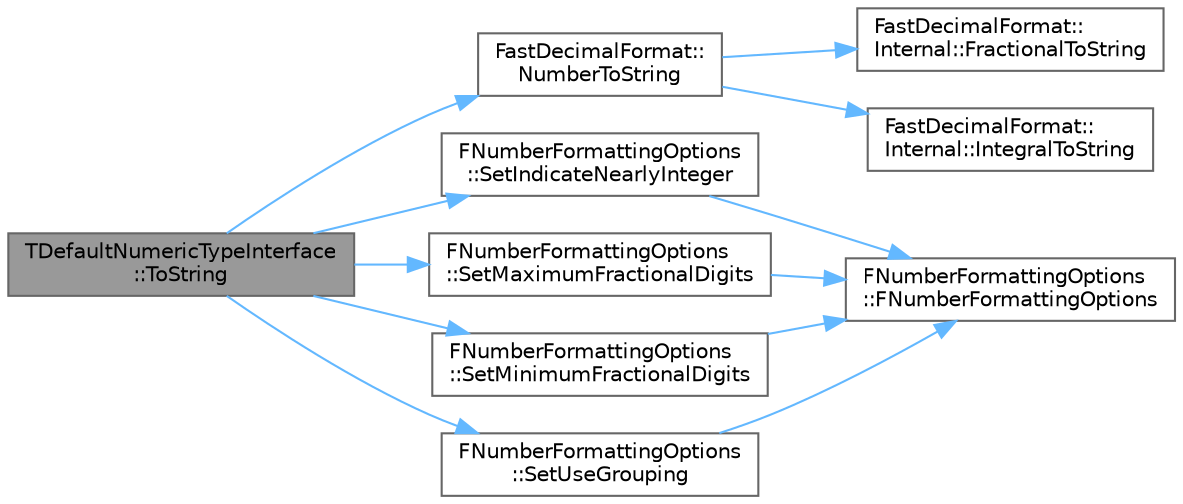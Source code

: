 digraph "TDefaultNumericTypeInterface::ToString"
{
 // INTERACTIVE_SVG=YES
 // LATEX_PDF_SIZE
  bgcolor="transparent";
  edge [fontname=Helvetica,fontsize=10,labelfontname=Helvetica,labelfontsize=10];
  node [fontname=Helvetica,fontsize=10,shape=box,height=0.2,width=0.4];
  rankdir="LR";
  Node1 [id="Node000001",label="TDefaultNumericTypeInterface\l::ToString",height=0.2,width=0.4,color="gray40", fillcolor="grey60", style="filled", fontcolor="black",tooltip="Convert the type to/from a string."];
  Node1 -> Node2 [id="edge1_Node000001_Node000002",color="steelblue1",style="solid",tooltip=" "];
  Node2 [id="Node000002",label="FastDecimalFormat::\lNumberToString",height=0.2,width=0.4,color="grey40", fillcolor="white", style="filled",URL="$da/d6a/namespaceFastDecimalFormat.html#aa98fe6403e4b2efa225c59e0e60c2aff",tooltip=" "];
  Node2 -> Node3 [id="edge2_Node000002_Node000003",color="steelblue1",style="solid",tooltip=" "];
  Node3 [id="Node000003",label="FastDecimalFormat::\lInternal::FractionalToString",height=0.2,width=0.4,color="grey40", fillcolor="white", style="filled",URL="$de/ddb/namespaceFastDecimalFormat_1_1Internal.html#ab12f77a9b66ccb4ae7a86e254b87a35e",tooltip=" "];
  Node2 -> Node4 [id="edge3_Node000002_Node000004",color="steelblue1",style="solid",tooltip=" "];
  Node4 [id="Node000004",label="FastDecimalFormat::\lInternal::IntegralToString",height=0.2,width=0.4,color="grey40", fillcolor="white", style="filled",URL="$de/ddb/namespaceFastDecimalFormat_1_1Internal.html#aa51dbd88f1bea91b5484458aab0c512a",tooltip=" "];
  Node1 -> Node5 [id="edge4_Node000001_Node000005",color="steelblue1",style="solid",tooltip=" "];
  Node5 [id="Node000005",label="FNumberFormattingOptions\l::SetIndicateNearlyInteger",height=0.2,width=0.4,color="grey40", fillcolor="white", style="filled",URL="$dc/d74/structFNumberFormattingOptions.html#aef65814e1b40d35f22edb32c9b61fb6d",tooltip=" "];
  Node5 -> Node6 [id="edge5_Node000005_Node000006",color="steelblue1",style="solid",tooltip=" "];
  Node6 [id="Node000006",label="FNumberFormattingOptions\l::FNumberFormattingOptions",height=0.2,width=0.4,color="grey40", fillcolor="white", style="filled",URL="$dc/d74/structFNumberFormattingOptions.html#a82ece22aaacfe93b257e61002ab765cc",tooltip=" "];
  Node1 -> Node7 [id="edge6_Node000001_Node000007",color="steelblue1",style="solid",tooltip=" "];
  Node7 [id="Node000007",label="FNumberFormattingOptions\l::SetMaximumFractionalDigits",height=0.2,width=0.4,color="grey40", fillcolor="white", style="filled",URL="$dc/d74/structFNumberFormattingOptions.html#a40a045711bdc856dbc7d5da22ad4cfde",tooltip=" "];
  Node7 -> Node6 [id="edge7_Node000007_Node000006",color="steelblue1",style="solid",tooltip=" "];
  Node1 -> Node8 [id="edge8_Node000001_Node000008",color="steelblue1",style="solid",tooltip=" "];
  Node8 [id="Node000008",label="FNumberFormattingOptions\l::SetMinimumFractionalDigits",height=0.2,width=0.4,color="grey40", fillcolor="white", style="filled",URL="$dc/d74/structFNumberFormattingOptions.html#a9bfce026e92a9b6209258480ab2452bc",tooltip=" "];
  Node8 -> Node6 [id="edge9_Node000008_Node000006",color="steelblue1",style="solid",tooltip=" "];
  Node1 -> Node9 [id="edge10_Node000001_Node000009",color="steelblue1",style="solid",tooltip=" "];
  Node9 [id="Node000009",label="FNumberFormattingOptions\l::SetUseGrouping",height=0.2,width=0.4,color="grey40", fillcolor="white", style="filled",URL="$dc/d74/structFNumberFormattingOptions.html#a1664a46cfe2a1c3d8ed784eec30ffc85",tooltip=" "];
  Node9 -> Node6 [id="edge11_Node000009_Node000006",color="steelblue1",style="solid",tooltip=" "];
}
